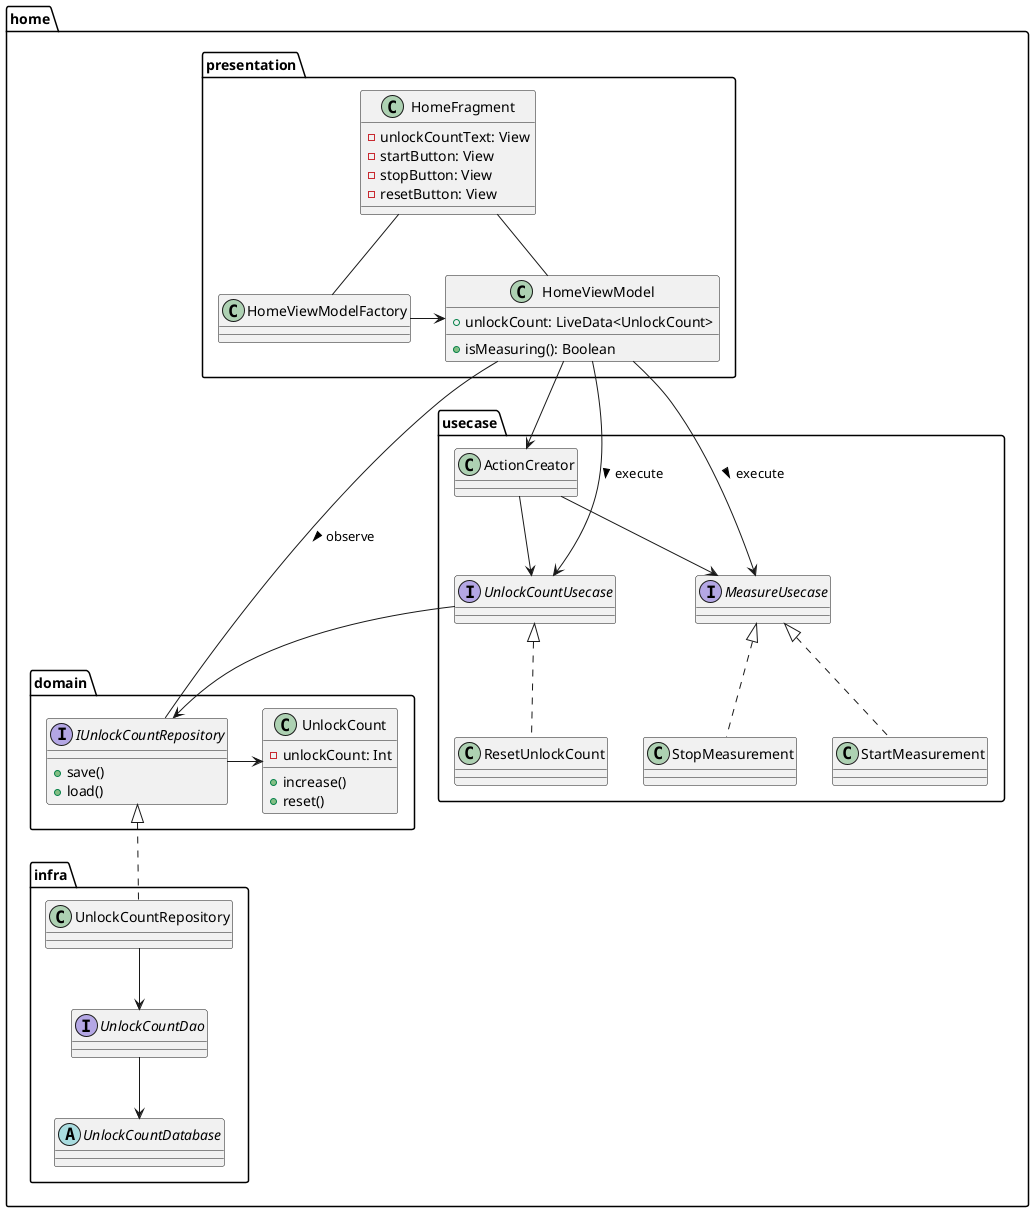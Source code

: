 @startuml

package home {
    package domain {
        class UnlockCount {
            - unlockCount: Int
            + increase()
            + reset()
        }

        interface IUnlockCountRepository {
            + save()
            + load()
        }
    }

    package usecase {
        class ActionCreator
        interface MeasureUsecase
        class StartMeasurement
        class StopMeasurement
        interface UnlockCountUsecase
        class ResetUnlockCount
    }

    package infra {
        class UnlockCountRepository

        interface UnlockCountDao

        abstract UnlockCountDatabase
    }

    package presentation {
        class HomeFragment {
            - unlockCountText: View
            - startButton: View
            - stopButton: View
            - resetButton: View
        }

        class HomeViewModel {
            + unlockCount: LiveData<UnlockCount>
            + isMeasuring(): Boolean
        }

        class HomeViewModelFactory
    }
}

' == 依存関係 ==
HomeFragment -- HomeViewModelFactory
HomeFragment -- HomeViewModel
HomeViewModelFactory -> HomeViewModel

HomeViewModel -- IUnlockCountRepository : observe >
IUnlockCountRepository <|.. UnlockCountRepository
IUnlockCountRepository -> UnlockCount

UnlockCountRepository --> UnlockCountDao
UnlockCountDao --> UnlockCountDatabase

HomeViewModel --> ActionCreator
ActionCreator --> MeasureUsecase
ActionCreator --> UnlockCountUsecase
HomeViewModel --> MeasureUsecase : execute >
MeasureUsecase <|.. StartMeasurement
MeasureUsecase <|.. StopMeasurement
HomeViewModel --> UnlockCountUsecase : execute >
UnlockCountUsecase <|.. ResetUnlockCount
UnlockCountUsecase --> IUnlockCountRepository

@enduml